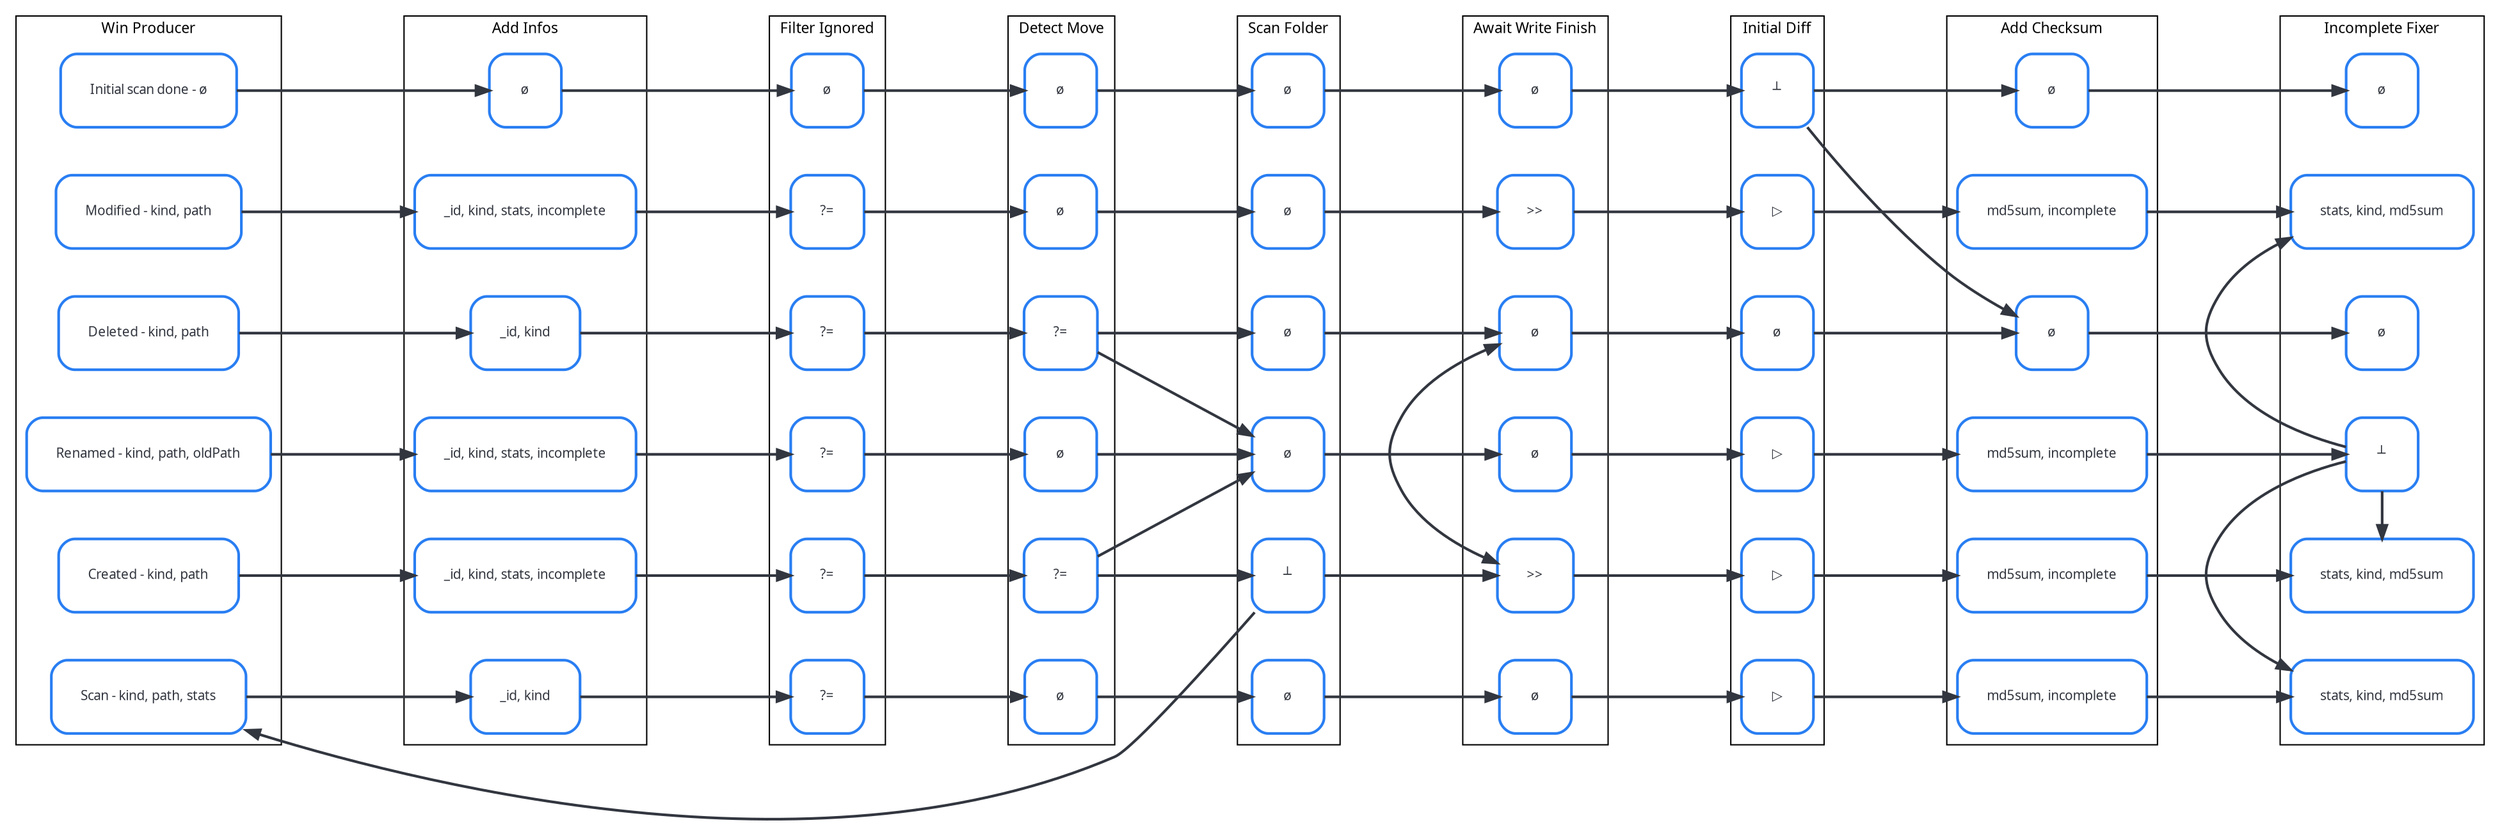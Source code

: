 digraph linux {
	graph [fontname="Fira Code", fontsize=11, rankdir="LR", splines=true]
	node [fontname="Fira Code", fontsize=10, color="#297EF2", fontcolor="#32363F", shape="box", style="bold,rounded", margin=0.3]
	edge [color="#32363F", style="bold"]
	ranksep = 1.5
	nodesep = 0.5

	subgraph cluster_wp {
		label = "Win Producer"
		wp_c [label="Created - kind, path"]
		wp_m [label="Modified - kind, path"]
		wp_r [label="Renamed - kind, path, oldPath"]
		wp_d [label="Deleted - kind, path"]
		wp_s [label="Scan - kind, path, stats"]
		wp_i [label="Initial scan done - ø"]
	}

	subgraph cluster_ai {
		label = "Add Infos"
		ai_c [label="_id, kind, stats, incomplete"]
		ai_m [label="_id, kind, stats, incomplete"]
		ai_r [label="_id, kind, stats, incomplete"]
		ai_d [label="_id, kind"]
		ai_s [label="_id, kind"]
		ai_i [label="ø"]
	}

	subgraph cluster_fi {
		label = "Filter Ignored"
		fi_c [label="?="]
		fi_m [label="?="]
		fi_r [label="?="]
		fi_d [label="?="]
		fi_s [label="?="]
		fi_i [label="ø"]
	}

	subgraph cluster_dm {
		label = "Detect Move"
		dm_c [label="?="]
		dm_m [label="ø"]
		dm_r [label="ø"]
		dm_d [label="?="]
		dm_s [label="ø"]
		dm_i [label="ø"]
	}

	subgraph cluster_sf {
		label = "Scan Folder"
		sf_c [label="┴"]
		sf_m [label="ø"]
		sf_r [label="ø"]
		sf_d [label="ø"]
		sf_s [label="ø"]
		sf_i [label="ø"]
	}

	subgraph cluster_awf {
		label = "Await Write Finish"
		{ rank=same; awf_c awf_d }
		awf_c [label=">>"]
		awf_m [label=">>"]
		awf_r [label="ø"]
		awf_d [label="ø"]
		awf_s [label="ø"]
		awf_i [label="ø"]
	}

	subgraph cluster_id {
		label = "Initial Diff"
		id_c [label="▷"]
		id_m [label="▷"]
		id_r [label="▷"]
		id_d [label="ø"]
		id_s [label="▷"]
		id_i [label="┴"]
	}

	subgraph cluster_ac {
		label = "Add Checksum"
		ac_c [label="md5sum, incomplete"]
		ac_m [label="md5sum, incomplete"]
		ac_r [label="md5sum, incomplete"]
		ac_d [label="ø"]
		ac_s [label="md5sum, incomplete"]
		ac_i [label="ø"]
	}

	subgraph cluster_if {
		label = "Incomplete Fixer"
		{ rank=same; if_r if_c if_m if_s }
		if_c [label="stats, kind, md5sum"]
		if_m [label="stats, kind, md5sum"]
		if_r [label="┴"]
		if_d [label="ø"]
		if_s [label="stats, kind, md5sum"]
		if_i [label="ø"]
	}

	wp_c -> ai_c -> fi_c -> dm_c -> sf_c -> awf_c -> id_c -> ac_c -> if_c
	wp_m -> ai_m -> fi_m -> dm_m -> sf_m -> awf_m -> id_m -> ac_m -> if_m
	wp_r -> ai_r -> fi_r -> dm_r -> sf_r -> awf_r -> id_r -> ac_r -> if_r
	wp_d -> ai_d -> fi_d -> dm_d -> sf_d -> awf_d -> id_d -> ac_d -> if_d
	wp_s -> ai_s -> fi_s -> dm_s -> sf_s -> awf_s -> id_s -> ac_s -> if_s
	wp_i -> ai_i -> fi_i -> dm_i -> sf_i -> awf_i -> id_i -> ac_i -> if_i

	sf_c -> wp_s
	{ dm_c dm_d } -> sf_r
	awf_c -> awf_d [dir="both"]
	id_i -> ac_d
	if_r -> { if_c if_m if_s }
}

